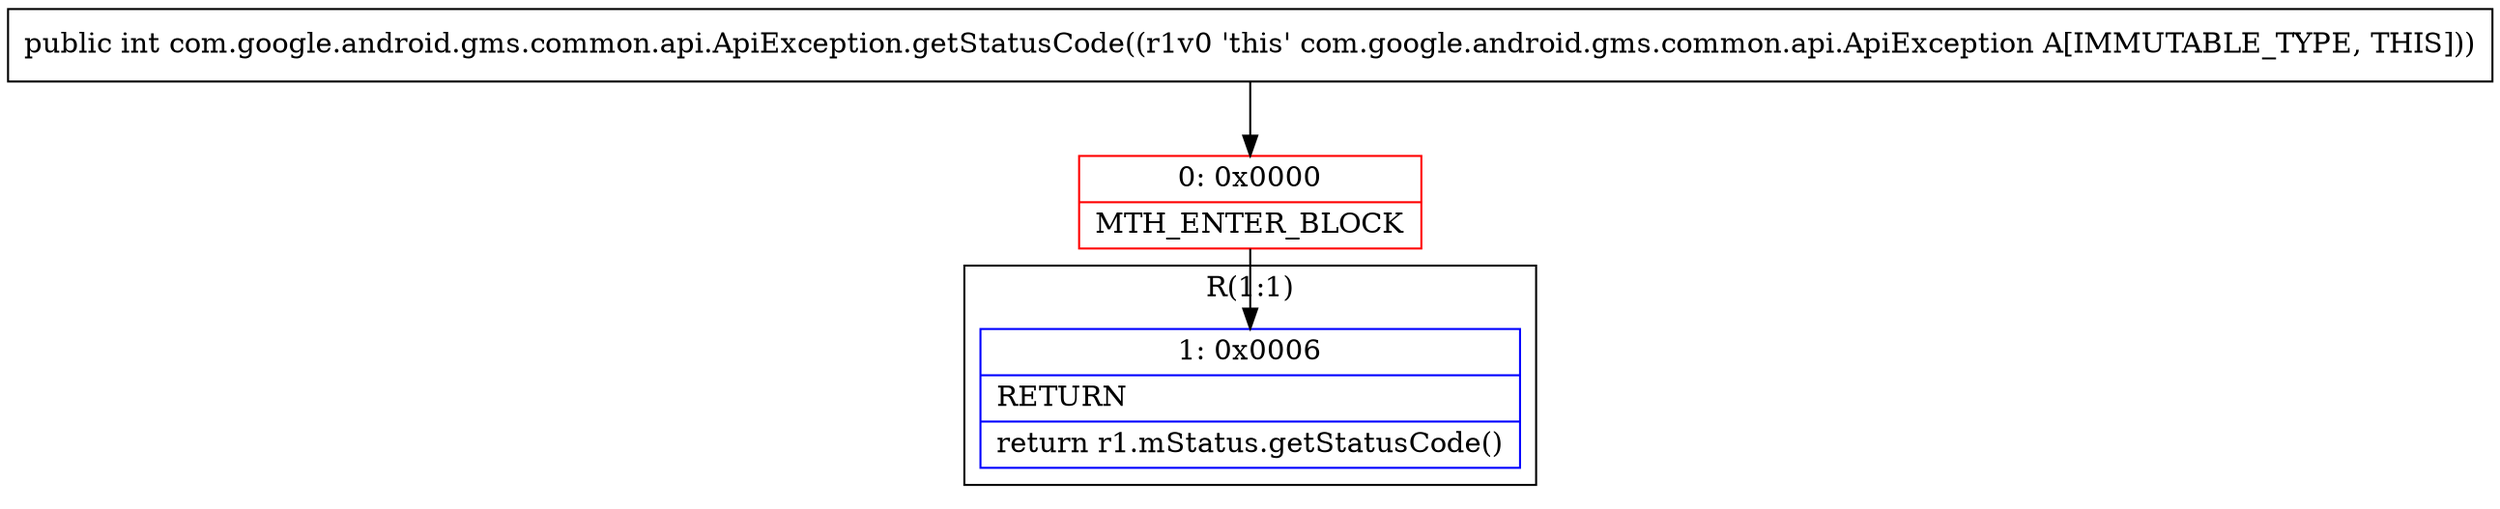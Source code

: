 digraph "CFG forcom.google.android.gms.common.api.ApiException.getStatusCode()I" {
subgraph cluster_Region_811494883 {
label = "R(1:1)";
node [shape=record,color=blue];
Node_1 [shape=record,label="{1\:\ 0x0006|RETURN\l|return r1.mStatus.getStatusCode()\l}"];
}
Node_0 [shape=record,color=red,label="{0\:\ 0x0000|MTH_ENTER_BLOCK\l}"];
MethodNode[shape=record,label="{public int com.google.android.gms.common.api.ApiException.getStatusCode((r1v0 'this' com.google.android.gms.common.api.ApiException A[IMMUTABLE_TYPE, THIS])) }"];
MethodNode -> Node_0;
Node_0 -> Node_1;
}

